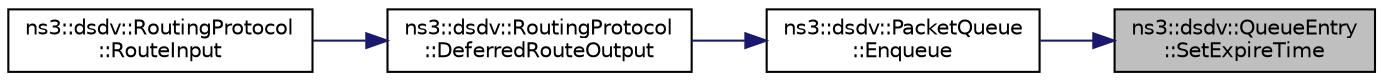 digraph "ns3::dsdv::QueueEntry::SetExpireTime"
{
 // LATEX_PDF_SIZE
  edge [fontname="Helvetica",fontsize="10",labelfontname="Helvetica",labelfontsize="10"];
  node [fontname="Helvetica",fontsize="10",shape=record];
  rankdir="RL";
  Node1 [label="ns3::dsdv::QueueEntry\l::SetExpireTime",height=0.2,width=0.4,color="black", fillcolor="grey75", style="filled", fontcolor="black",tooltip="Set expire time."];
  Node1 -> Node2 [dir="back",color="midnightblue",fontsize="10",style="solid",fontname="Helvetica"];
  Node2 [label="ns3::dsdv::PacketQueue\l::Enqueue",height=0.2,width=0.4,color="black", fillcolor="white", style="filled",URL="$classns3_1_1dsdv_1_1_packet_queue.html#a21df29a3811016d2a8b45adead771410",tooltip="Push entry in queue, if there is no entry with the same packet and destination address in queue."];
  Node2 -> Node3 [dir="back",color="midnightblue",fontsize="10",style="solid",fontname="Helvetica"];
  Node3 [label="ns3::dsdv::RoutingProtocol\l::DeferredRouteOutput",height=0.2,width=0.4,color="black", fillcolor="white", style="filled",URL="$classns3_1_1dsdv_1_1_routing_protocol.html#a69ada1af49e7f09f91199062e14fb75f",tooltip="Queue packet until we find a route."];
  Node3 -> Node4 [dir="back",color="midnightblue",fontsize="10",style="solid",fontname="Helvetica"];
  Node4 [label="ns3::dsdv::RoutingProtocol\l::RouteInput",height=0.2,width=0.4,color="black", fillcolor="white", style="filled",URL="$classns3_1_1dsdv_1_1_routing_protocol.html#af4cf2f9bed3afc8be2ccbb3a07d703b4",tooltip="Route input packet."];
}
